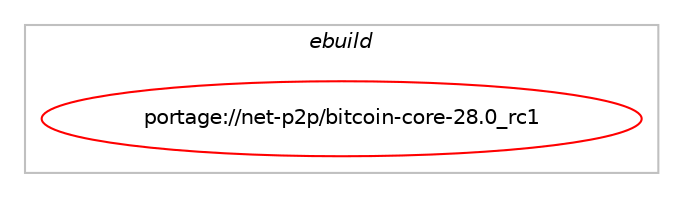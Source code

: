 digraph prolog {

# *************
# Graph options
# *************

newrank=true;
concentrate=true;
compound=true;
graph [rankdir=LR,fontname=Helvetica,fontsize=10,ranksep=1.5];#, ranksep=2.5, nodesep=0.2];
edge  [arrowhead=vee];
node  [fontname=Helvetica,fontsize=10];

# **********
# The ebuild
# **********

subgraph cluster_leftcol {
color=gray;
label=<<i>ebuild</i>>;
id [label="portage://net-p2p/bitcoin-core-28.0_rc1", color=red, width=4, href="../net-p2p/bitcoin-core-28.0_rc1.svg"];
}

# ****************
# The dependencies
# ****************

subgraph cluster_midcol {
color=gray;
label=<<i>dependencies</i>>;
subgraph cluster_compile {
fillcolor="#eeeeee";
style=filled;
label=<<i>compile</i>>;
# *** BEGIN UNKNOWN DEPENDENCY TYPE (TODO) ***
# id -> equal(use_conditional_group(positive,berkdb,portage://net-p2p/bitcoin-core-28.0_rc1,[package_dependency(portage://net-p2p/bitcoin-core-28.0_rc1,install,no,sys-libs,db,greaterequal,[4.8.30,,,4.8.30],[slot(4.8),equal],[use(enable(cxx),none)])]))
# *** END UNKNOWN DEPENDENCY TYPE (TODO) ***

# *** BEGIN UNKNOWN DEPENDENCY TYPE (TODO) ***
# id -> equal(use_conditional_group(positive,cli,portage://net-p2p/bitcoin-core-28.0_rc1,[package_dependency(portage://net-p2p/bitcoin-core-28.0_rc1,install,weak,net-p2p,bitcoin-cli,none,[,,],[],[])]))
# *** END UNKNOWN DEPENDENCY TYPE (TODO) ***

# *** BEGIN UNKNOWN DEPENDENCY TYPE (TODO) ***
# id -> equal(use_conditional_group(positive,daemon,portage://net-p2p/bitcoin-core-28.0_rc1,[package_dependency(portage://net-p2p/bitcoin-core-28.0_rc1,install,weak,net-p2p,bitcoind,none,[,,],[],[]),package_dependency(portage://net-p2p/bitcoin-core-28.0_rc1,install,no,acct-group,bitcoin,none,[,,],[],[]),package_dependency(portage://net-p2p/bitcoin-core-28.0_rc1,install,no,acct-user,bitcoin,none,[,,],[],[])]))
# *** END UNKNOWN DEPENDENCY TYPE (TODO) ***

# *** BEGIN UNKNOWN DEPENDENCY TYPE (TODO) ***
# id -> equal(use_conditional_group(positive,gui,portage://net-p2p/bitcoin-core-28.0_rc1,[package_dependency(portage://net-p2p/bitcoin-core-28.0_rc1,install,weak,net-p2p,bitcoin-qt,none,[,,],[],[]),package_dependency(portage://net-p2p/bitcoin-core-28.0_rc1,install,no,dev-qt,qtcore,greaterequal,[5.15.14,,,5.15.14],[slot(5)],[]),package_dependency(portage://net-p2p/bitcoin-core-28.0_rc1,install,no,dev-qt,qtgui,greaterequal,[5.15.14,,,5.15.14],[slot(5)],[]),package_dependency(portage://net-p2p/bitcoin-core-28.0_rc1,install,no,dev-qt,qtnetwork,greaterequal,[5.15.14,,,5.15.14],[slot(5)],[]),package_dependency(portage://net-p2p/bitcoin-core-28.0_rc1,install,no,dev-qt,qtwidgets,greaterequal,[5.15.14,,,5.15.14],[slot(5)],[]),use_conditional_group(positive,dbus,portage://net-p2p/bitcoin-core-28.0_rc1,[package_dependency(portage://net-p2p/bitcoin-core-28.0_rc1,install,no,dev-qt,qtdbus,greaterequal,[5.15.14,,,5.15.14],[slot(5)],[])])]))
# *** END UNKNOWN DEPENDENCY TYPE (TODO) ***

# *** BEGIN UNKNOWN DEPENDENCY TYPE (TODO) ***
# id -> equal(use_conditional_group(positive,nat-pmp,portage://net-p2p/bitcoin-core-28.0_rc1,[package_dependency(portage://net-p2p/bitcoin-core-28.0_rc1,install,no,net-libs,libnatpmp,greaterequal,[20230423,,,20230423],any_same_slot,[])]))
# *** END UNKNOWN DEPENDENCY TYPE (TODO) ***

# *** BEGIN UNKNOWN DEPENDENCY TYPE (TODO) ***
# id -> equal(use_conditional_group(positive,qrcode,portage://net-p2p/bitcoin-core-28.0_rc1,[package_dependency(portage://net-p2p/bitcoin-core-28.0_rc1,install,no,media-gfx,qrencode,greaterequal,[4.1.1,,,4.1.1],any_same_slot,[])]))
# *** END UNKNOWN DEPENDENCY TYPE (TODO) ***

# *** BEGIN UNKNOWN DEPENDENCY TYPE (TODO) ***
# id -> equal(use_conditional_group(positive,sqlite,portage://net-p2p/bitcoin-core-28.0_rc1,[package_dependency(portage://net-p2p/bitcoin-core-28.0_rc1,install,no,dev-db,sqlite,greaterequal,[3.38.5,,,3.38.5],any_same_slot,[])]))
# *** END UNKNOWN DEPENDENCY TYPE (TODO) ***

# *** BEGIN UNKNOWN DEPENDENCY TYPE (TODO) ***
# id -> equal(use_conditional_group(positive,system-leveldb,portage://net-p2p/bitcoin-core-28.0_rc1,[package_dependency(portage://net-p2p/bitcoin-core-28.0_rc1,install,no,virtual,bitcoin-leveldb,none,[,,],[],[])]))
# *** END UNKNOWN DEPENDENCY TYPE (TODO) ***

# *** BEGIN UNKNOWN DEPENDENCY TYPE (TODO) ***
# id -> equal(use_conditional_group(positive,system-libsecp256k1,portage://net-p2p/bitcoin-core-28.0_rc1,[package_dependency(portage://net-p2p/bitcoin-core-28.0_rc1,install,no,dev-libs,libsecp256k1,greaterequal,[0.4.0,,,0.4.0],any_same_slot,[use(enable(ellswift),none),use(enable(extrakeys),none),use(enable(recovery),none),use(enable(schnorr),none)])]))
# *** END UNKNOWN DEPENDENCY TYPE (TODO) ***

# *** BEGIN UNKNOWN DEPENDENCY TYPE (TODO) ***
# id -> equal(use_conditional_group(positive,systemtap,portage://net-p2p/bitcoin-core-28.0_rc1,[package_dependency(portage://net-p2p/bitcoin-core-28.0_rc1,install,no,dev-debug,systemtap,greaterequal,[4.8,,,4.8],[],[])]))
# *** END UNKNOWN DEPENDENCY TYPE (TODO) ***

# *** BEGIN UNKNOWN DEPENDENCY TYPE (TODO) ***
# id -> equal(use_conditional_group(positive,upnp,portage://net-p2p/bitcoin-core-28.0_rc1,[package_dependency(portage://net-p2p/bitcoin-core-28.0_rc1,install,no,net-libs,miniupnpc,greaterequal,[2.2.7,,,2.2.7],any_same_slot,[])]))
# *** END UNKNOWN DEPENDENCY TYPE (TODO) ***

# *** BEGIN UNKNOWN DEPENDENCY TYPE (TODO) ***
# id -> equal(use_conditional_group(positive,zeromq,portage://net-p2p/bitcoin-core-28.0_rc1,[package_dependency(portage://net-p2p/bitcoin-core-28.0_rc1,install,no,net-libs,zeromq,greaterequal,[4.3.4,,,4.3.4],any_same_slot,[])]))
# *** END UNKNOWN DEPENDENCY TYPE (TODO) ***

# *** BEGIN UNKNOWN DEPENDENCY TYPE (TODO) ***
# id -> equal(package_dependency(portage://net-p2p/bitcoin-core-28.0_rc1,install,no,dev-libs,boost,greaterequal,[1.81.0,,,1.81.0],any_same_slot,[]))
# *** END UNKNOWN DEPENDENCY TYPE (TODO) ***

# *** BEGIN UNKNOWN DEPENDENCY TYPE (TODO) ***
# id -> equal(package_dependency(portage://net-p2p/bitcoin-core-28.0_rc1,install,no,dev-libs,libevent,greaterequal,[2.1.12,,,2.1.12],any_same_slot,[]))
# *** END UNKNOWN DEPENDENCY TYPE (TODO) ***

# *** BEGIN UNKNOWN DEPENDENCY TYPE (TODO) ***
# id -> equal(package_dependency(portage://net-p2p/bitcoin-core-28.0_rc1,install,weak,dev-util,bitcoin-tx,none,[,,],[],[]))
# *** END UNKNOWN DEPENDENCY TYPE (TODO) ***

}
subgraph cluster_compileandrun {
fillcolor="#eeeeee";
style=filled;
label=<<i>compile and run</i>>;
}
subgraph cluster_run {
fillcolor="#eeeeee";
style=filled;
label=<<i>run</i>>;
# *** BEGIN UNKNOWN DEPENDENCY TYPE (TODO) ***
# id -> equal(use_conditional_group(positive,berkdb,portage://net-p2p/bitcoin-core-28.0_rc1,[package_dependency(portage://net-p2p/bitcoin-core-28.0_rc1,run,no,sys-libs,db,greaterequal,[4.8.30,,,4.8.30],[slot(4.8),equal],[use(enable(cxx),none)])]))
# *** END UNKNOWN DEPENDENCY TYPE (TODO) ***

# *** BEGIN UNKNOWN DEPENDENCY TYPE (TODO) ***
# id -> equal(use_conditional_group(positive,cli,portage://net-p2p/bitcoin-core-28.0_rc1,[package_dependency(portage://net-p2p/bitcoin-core-28.0_rc1,run,weak,net-p2p,bitcoin-cli,none,[,,],[],[])]))
# *** END UNKNOWN DEPENDENCY TYPE (TODO) ***

# *** BEGIN UNKNOWN DEPENDENCY TYPE (TODO) ***
# id -> equal(use_conditional_group(positive,daemon,portage://net-p2p/bitcoin-core-28.0_rc1,[package_dependency(portage://net-p2p/bitcoin-core-28.0_rc1,run,weak,net-p2p,bitcoind,none,[,,],[],[]),package_dependency(portage://net-p2p/bitcoin-core-28.0_rc1,run,no,acct-group,bitcoin,none,[,,],[],[]),package_dependency(portage://net-p2p/bitcoin-core-28.0_rc1,run,no,acct-user,bitcoin,none,[,,],[],[])]))
# *** END UNKNOWN DEPENDENCY TYPE (TODO) ***

# *** BEGIN UNKNOWN DEPENDENCY TYPE (TODO) ***
# id -> equal(use_conditional_group(positive,gui,portage://net-p2p/bitcoin-core-28.0_rc1,[package_dependency(portage://net-p2p/bitcoin-core-28.0_rc1,run,weak,net-p2p,bitcoin-qt,none,[,,],[],[]),package_dependency(portage://net-p2p/bitcoin-core-28.0_rc1,run,no,dev-qt,qtcore,greaterequal,[5.15.14,,,5.15.14],[slot(5)],[]),package_dependency(portage://net-p2p/bitcoin-core-28.0_rc1,run,no,dev-qt,qtgui,greaterequal,[5.15.14,,,5.15.14],[slot(5)],[]),package_dependency(portage://net-p2p/bitcoin-core-28.0_rc1,run,no,dev-qt,qtnetwork,greaterequal,[5.15.14,,,5.15.14],[slot(5)],[]),package_dependency(portage://net-p2p/bitcoin-core-28.0_rc1,run,no,dev-qt,qtwidgets,greaterequal,[5.15.14,,,5.15.14],[slot(5)],[]),use_conditional_group(positive,dbus,portage://net-p2p/bitcoin-core-28.0_rc1,[package_dependency(portage://net-p2p/bitcoin-core-28.0_rc1,run,no,dev-qt,qtdbus,greaterequal,[5.15.14,,,5.15.14],[slot(5)],[])])]))
# *** END UNKNOWN DEPENDENCY TYPE (TODO) ***

# *** BEGIN UNKNOWN DEPENDENCY TYPE (TODO) ***
# id -> equal(use_conditional_group(positive,nat-pmp,portage://net-p2p/bitcoin-core-28.0_rc1,[package_dependency(portage://net-p2p/bitcoin-core-28.0_rc1,run,no,net-libs,libnatpmp,greaterequal,[20230423,,,20230423],any_same_slot,[])]))
# *** END UNKNOWN DEPENDENCY TYPE (TODO) ***

# *** BEGIN UNKNOWN DEPENDENCY TYPE (TODO) ***
# id -> equal(use_conditional_group(positive,qrcode,portage://net-p2p/bitcoin-core-28.0_rc1,[package_dependency(portage://net-p2p/bitcoin-core-28.0_rc1,run,no,media-gfx,qrencode,greaterequal,[4.1.1,,,4.1.1],any_same_slot,[])]))
# *** END UNKNOWN DEPENDENCY TYPE (TODO) ***

# *** BEGIN UNKNOWN DEPENDENCY TYPE (TODO) ***
# id -> equal(use_conditional_group(positive,sqlite,portage://net-p2p/bitcoin-core-28.0_rc1,[package_dependency(portage://net-p2p/bitcoin-core-28.0_rc1,run,no,dev-db,sqlite,greaterequal,[3.38.5,,,3.38.5],any_same_slot,[])]))
# *** END UNKNOWN DEPENDENCY TYPE (TODO) ***

# *** BEGIN UNKNOWN DEPENDENCY TYPE (TODO) ***
# id -> equal(use_conditional_group(positive,system-leveldb,portage://net-p2p/bitcoin-core-28.0_rc1,[package_dependency(portage://net-p2p/bitcoin-core-28.0_rc1,run,no,virtual,bitcoin-leveldb,none,[,,],[],[])]))
# *** END UNKNOWN DEPENDENCY TYPE (TODO) ***

# *** BEGIN UNKNOWN DEPENDENCY TYPE (TODO) ***
# id -> equal(use_conditional_group(positive,system-libsecp256k1,portage://net-p2p/bitcoin-core-28.0_rc1,[package_dependency(portage://net-p2p/bitcoin-core-28.0_rc1,run,no,dev-libs,libsecp256k1,greaterequal,[0.4.0,,,0.4.0],any_same_slot,[use(enable(ellswift),none),use(enable(extrakeys),none),use(enable(recovery),none),use(enable(schnorr),none)])]))
# *** END UNKNOWN DEPENDENCY TYPE (TODO) ***

# *** BEGIN UNKNOWN DEPENDENCY TYPE (TODO) ***
# id -> equal(use_conditional_group(positive,upnp,portage://net-p2p/bitcoin-core-28.0_rc1,[package_dependency(portage://net-p2p/bitcoin-core-28.0_rc1,run,no,net-libs,miniupnpc,greaterequal,[2.2.7,,,2.2.7],any_same_slot,[])]))
# *** END UNKNOWN DEPENDENCY TYPE (TODO) ***

# *** BEGIN UNKNOWN DEPENDENCY TYPE (TODO) ***
# id -> equal(use_conditional_group(positive,zeromq,portage://net-p2p/bitcoin-core-28.0_rc1,[package_dependency(portage://net-p2p/bitcoin-core-28.0_rc1,run,no,net-libs,zeromq,greaterequal,[4.3.4,,,4.3.4],any_same_slot,[])]))
# *** END UNKNOWN DEPENDENCY TYPE (TODO) ***

# *** BEGIN UNKNOWN DEPENDENCY TYPE (TODO) ***
# id -> equal(package_dependency(portage://net-p2p/bitcoin-core-28.0_rc1,run,no,dev-libs,boost,greaterequal,[1.81.0,,,1.81.0],any_same_slot,[]))
# *** END UNKNOWN DEPENDENCY TYPE (TODO) ***

# *** BEGIN UNKNOWN DEPENDENCY TYPE (TODO) ***
# id -> equal(package_dependency(portage://net-p2p/bitcoin-core-28.0_rc1,run,no,dev-libs,libevent,greaterequal,[2.1.12,,,2.1.12],any_same_slot,[]))
# *** END UNKNOWN DEPENDENCY TYPE (TODO) ***

# *** BEGIN UNKNOWN DEPENDENCY TYPE (TODO) ***
# id -> equal(package_dependency(portage://net-p2p/bitcoin-core-28.0_rc1,run,weak,dev-util,bitcoin-tx,none,[,,],[],[]))
# *** END UNKNOWN DEPENDENCY TYPE (TODO) ***

}
}

# **************
# The candidates
# **************

subgraph cluster_choices {
rank=same;
color=gray;
label=<<i>candidates</i>>;

}

}

